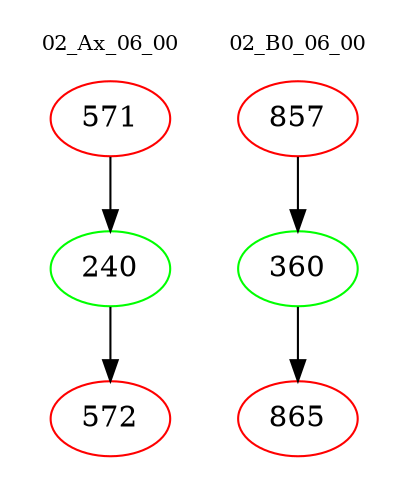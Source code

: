 digraph{
subgraph cluster_0 {
color = white
label = "02_Ax_06_00";
fontsize=10;
T0_571 [label="571", color="red"]
T0_571 -> T0_240 [color="black"]
T0_240 [label="240", color="green"]
T0_240 -> T0_572 [color="black"]
T0_572 [label="572", color="red"]
}
subgraph cluster_1 {
color = white
label = "02_B0_06_00";
fontsize=10;
T1_857 [label="857", color="red"]
T1_857 -> T1_360 [color="black"]
T1_360 [label="360", color="green"]
T1_360 -> T1_865 [color="black"]
T1_865 [label="865", color="red"]
}
}
